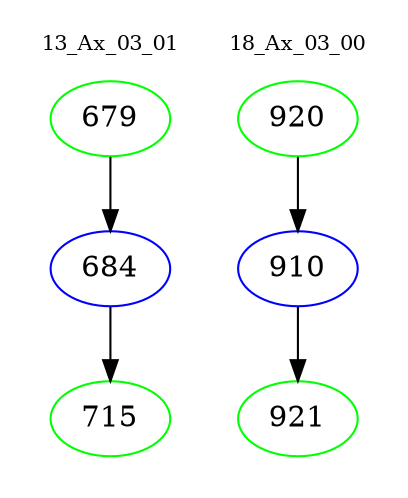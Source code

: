 digraph{
subgraph cluster_0 {
color = white
label = "13_Ax_03_01";
fontsize=10;
T0_679 [label="679", color="green"]
T0_679 -> T0_684 [color="black"]
T0_684 [label="684", color="blue"]
T0_684 -> T0_715 [color="black"]
T0_715 [label="715", color="green"]
}
subgraph cluster_1 {
color = white
label = "18_Ax_03_00";
fontsize=10;
T1_920 [label="920", color="green"]
T1_920 -> T1_910 [color="black"]
T1_910 [label="910", color="blue"]
T1_910 -> T1_921 [color="black"]
T1_921 [label="921", color="green"]
}
}
